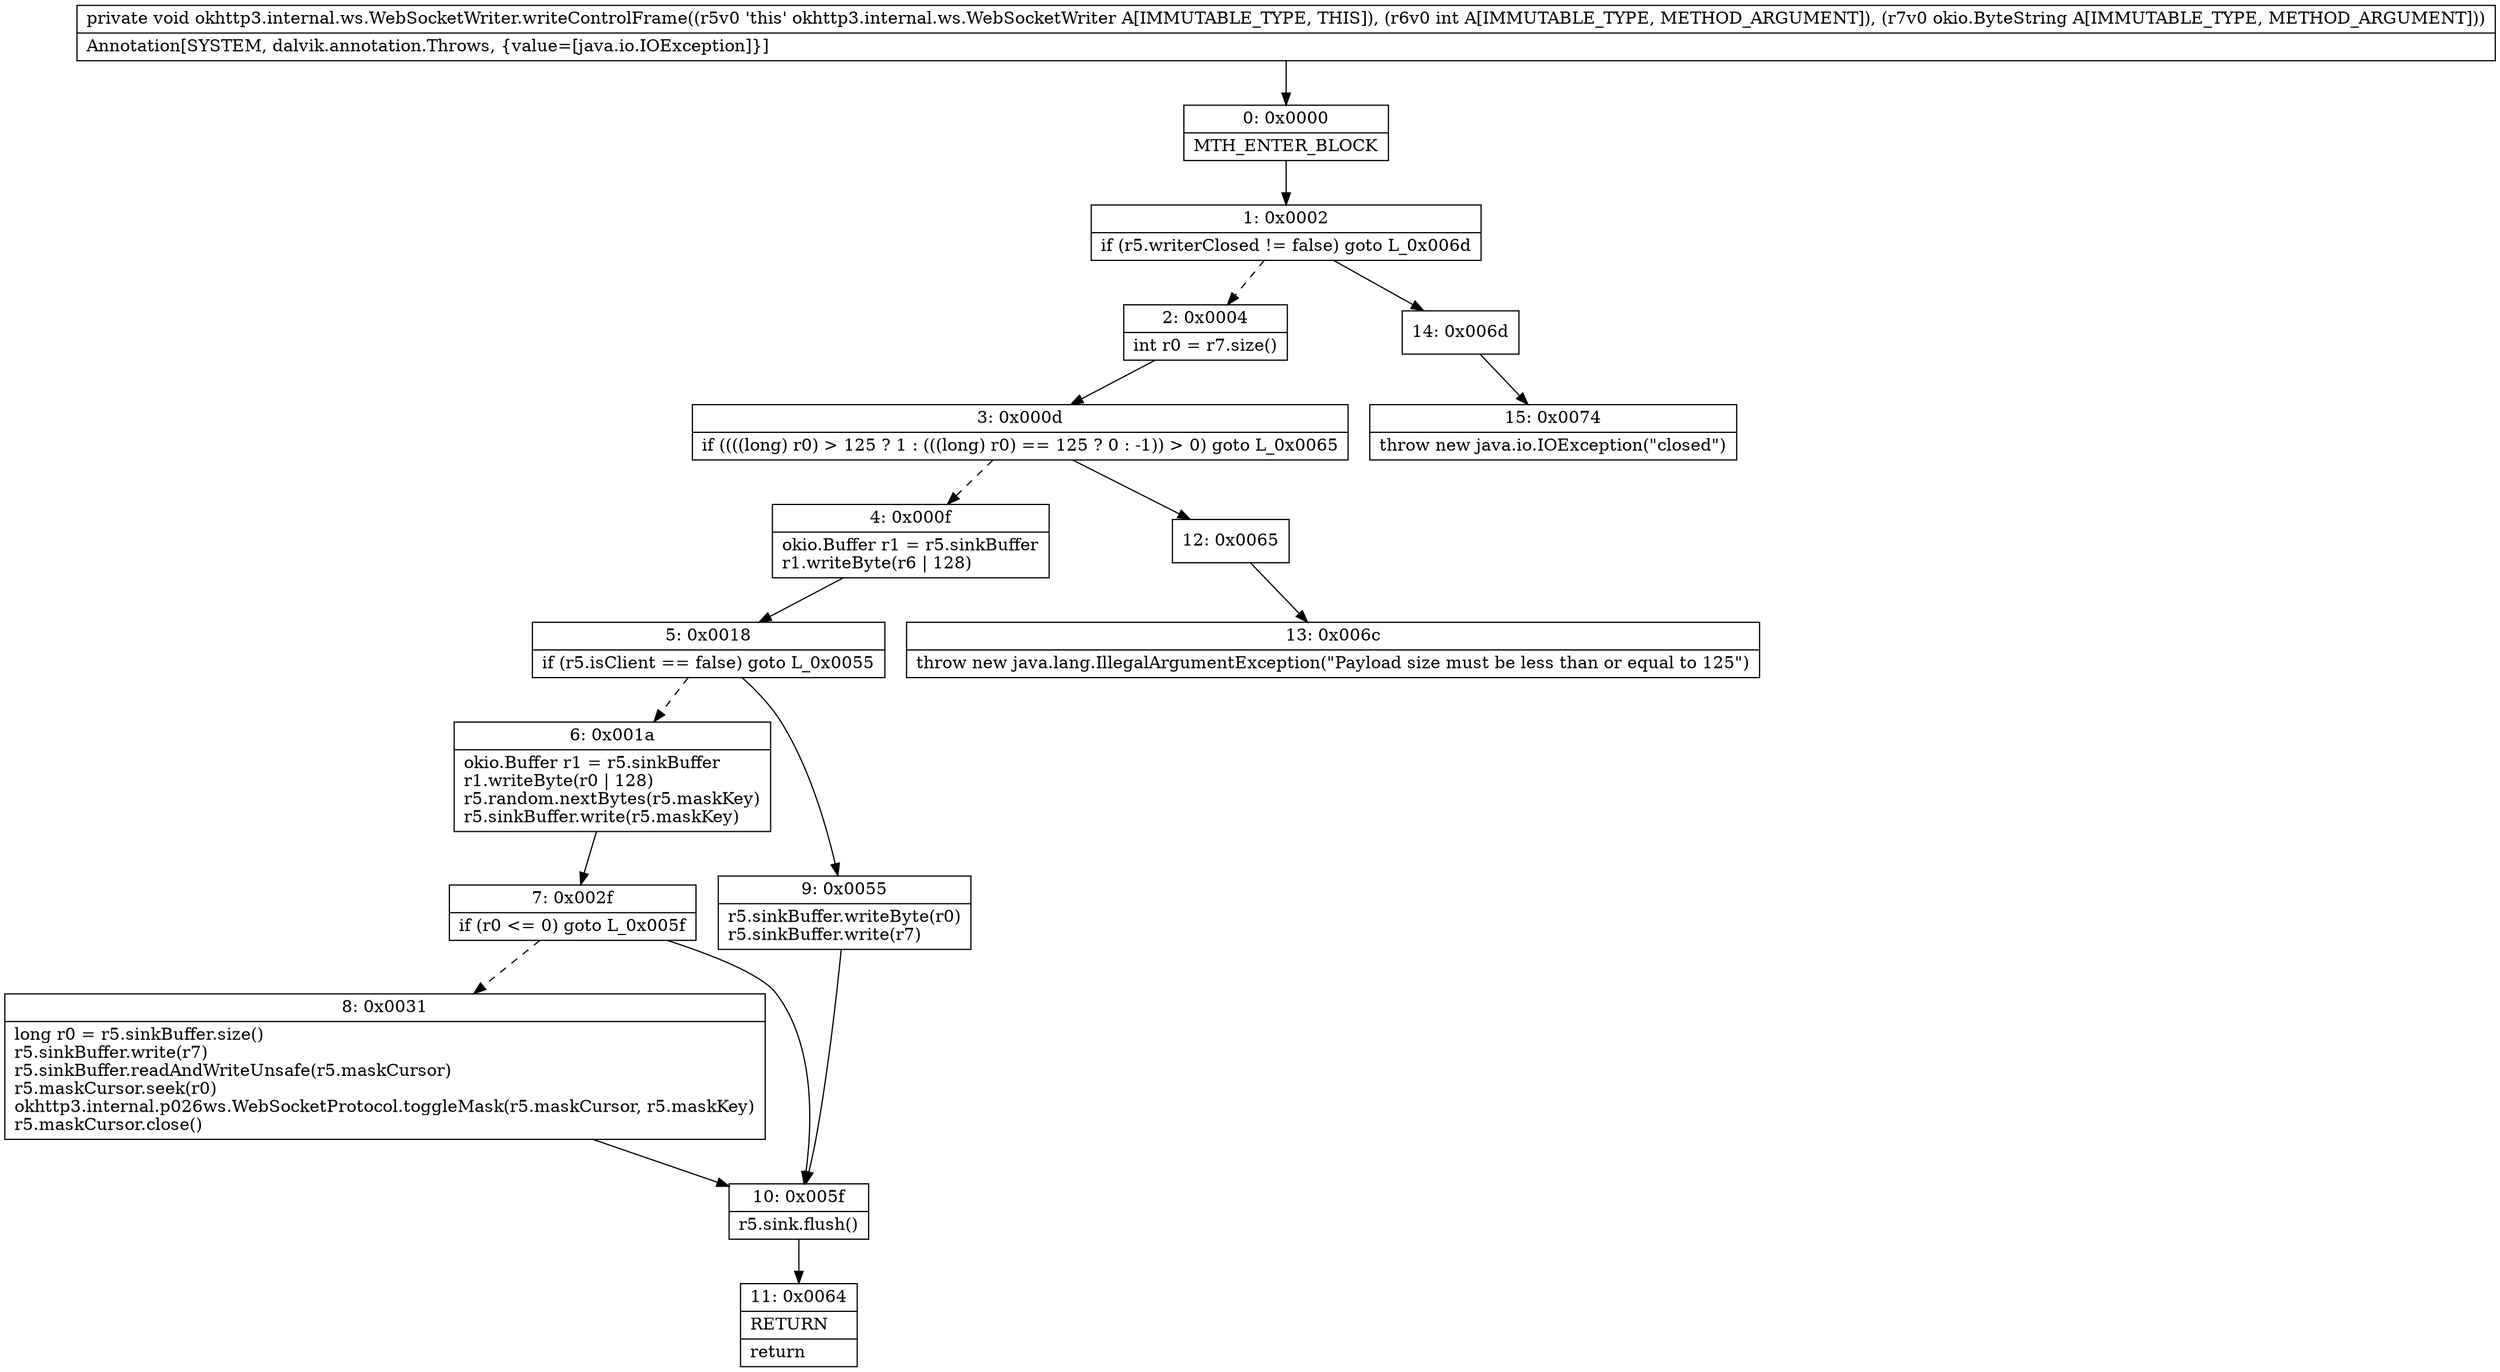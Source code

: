 digraph "CFG forokhttp3.internal.ws.WebSocketWriter.writeControlFrame(ILokio\/ByteString;)V" {
Node_0 [shape=record,label="{0\:\ 0x0000|MTH_ENTER_BLOCK\l}"];
Node_1 [shape=record,label="{1\:\ 0x0002|if (r5.writerClosed != false) goto L_0x006d\l}"];
Node_2 [shape=record,label="{2\:\ 0x0004|int r0 = r7.size()\l}"];
Node_3 [shape=record,label="{3\:\ 0x000d|if ((((long) r0) \> 125 ? 1 : (((long) r0) == 125 ? 0 : \-1)) \> 0) goto L_0x0065\l}"];
Node_4 [shape=record,label="{4\:\ 0x000f|okio.Buffer r1 = r5.sinkBuffer\lr1.writeByte(r6 \| 128)\l}"];
Node_5 [shape=record,label="{5\:\ 0x0018|if (r5.isClient == false) goto L_0x0055\l}"];
Node_6 [shape=record,label="{6\:\ 0x001a|okio.Buffer r1 = r5.sinkBuffer\lr1.writeByte(r0 \| 128)\lr5.random.nextBytes(r5.maskKey)\lr5.sinkBuffer.write(r5.maskKey)\l}"];
Node_7 [shape=record,label="{7\:\ 0x002f|if (r0 \<= 0) goto L_0x005f\l}"];
Node_8 [shape=record,label="{8\:\ 0x0031|long r0 = r5.sinkBuffer.size()\lr5.sinkBuffer.write(r7)\lr5.sinkBuffer.readAndWriteUnsafe(r5.maskCursor)\lr5.maskCursor.seek(r0)\lokhttp3.internal.p026ws.WebSocketProtocol.toggleMask(r5.maskCursor, r5.maskKey)\lr5.maskCursor.close()\l}"];
Node_9 [shape=record,label="{9\:\ 0x0055|r5.sinkBuffer.writeByte(r0)\lr5.sinkBuffer.write(r7)\l}"];
Node_10 [shape=record,label="{10\:\ 0x005f|r5.sink.flush()\l}"];
Node_11 [shape=record,label="{11\:\ 0x0064|RETURN\l|return\l}"];
Node_12 [shape=record,label="{12\:\ 0x0065}"];
Node_13 [shape=record,label="{13\:\ 0x006c|throw new java.lang.IllegalArgumentException(\"Payload size must be less than or equal to 125\")\l}"];
Node_14 [shape=record,label="{14\:\ 0x006d}"];
Node_15 [shape=record,label="{15\:\ 0x0074|throw new java.io.IOException(\"closed\")\l}"];
MethodNode[shape=record,label="{private void okhttp3.internal.ws.WebSocketWriter.writeControlFrame((r5v0 'this' okhttp3.internal.ws.WebSocketWriter A[IMMUTABLE_TYPE, THIS]), (r6v0 int A[IMMUTABLE_TYPE, METHOD_ARGUMENT]), (r7v0 okio.ByteString A[IMMUTABLE_TYPE, METHOD_ARGUMENT]))  | Annotation[SYSTEM, dalvik.annotation.Throws, \{value=[java.io.IOException]\}]\l}"];
MethodNode -> Node_0;
Node_0 -> Node_1;
Node_1 -> Node_2[style=dashed];
Node_1 -> Node_14;
Node_2 -> Node_3;
Node_3 -> Node_4[style=dashed];
Node_3 -> Node_12;
Node_4 -> Node_5;
Node_5 -> Node_6[style=dashed];
Node_5 -> Node_9;
Node_6 -> Node_7;
Node_7 -> Node_8[style=dashed];
Node_7 -> Node_10;
Node_8 -> Node_10;
Node_9 -> Node_10;
Node_10 -> Node_11;
Node_12 -> Node_13;
Node_14 -> Node_15;
}

